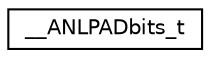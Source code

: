 digraph "Graphical Class Hierarchy"
{
  edge [fontname="Helvetica",fontsize="10",labelfontname="Helvetica",labelfontsize="10"];
  node [fontname="Helvetica",fontsize="10",shape=record];
  rankdir="LR";
  Node1 [label="__ANLPADbits_t",height=0.2,width=0.4,color="black", fillcolor="white", style="filled",URL="$union_____a_n_l_p_a_dbits__t.html"];
}
